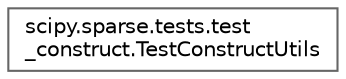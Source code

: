 digraph "Graphical Class Hierarchy"
{
 // LATEX_PDF_SIZE
  bgcolor="transparent";
  edge [fontname=Helvetica,fontsize=10,labelfontname=Helvetica,labelfontsize=10];
  node [fontname=Helvetica,fontsize=10,shape=box,height=0.2,width=0.4];
  rankdir="LR";
  Node0 [id="Node000000",label="scipy.sparse.tests.test\l_construct.TestConstructUtils",height=0.2,width=0.4,color="grey40", fillcolor="white", style="filled",URL="$df/df6/classscipy_1_1sparse_1_1tests_1_1test__construct_1_1TestConstructUtils.html",tooltip=" "];
}
